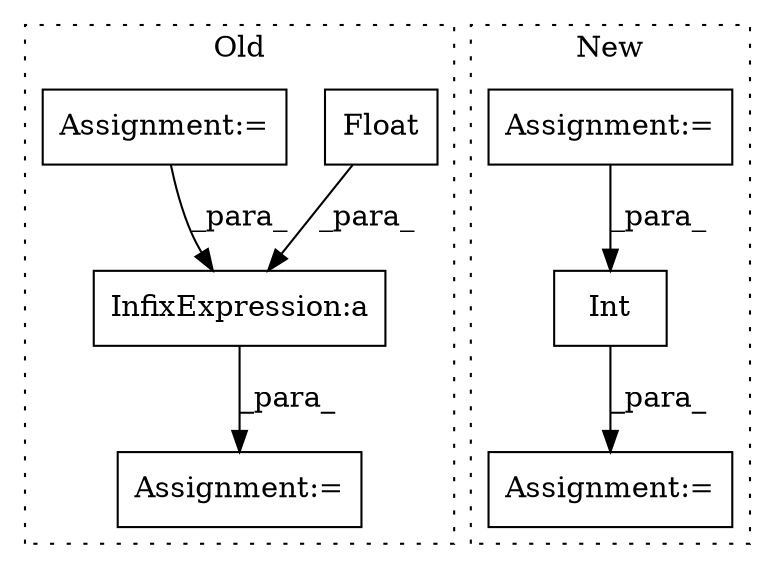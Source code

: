 digraph G {
subgraph cluster0 {
1 [label="Float" a="32" s="36212,36235" l="6,1" shape="box"];
4 [label="InfixExpression:a" a="27" s="36236" l="3" shape="box"];
6 [label="Assignment:=" a="7" s="36207" l="1" shape="box"];
7 [label="Assignment:=" a="7" s="36157" l="1" shape="box"];
label = "Old";
style="dotted";
}
subgraph cluster1 {
2 [label="Int" a="32" s="36058,36117" l="4,1" shape="box"];
3 [label="Assignment:=" a="7" s="36057" l="1" shape="box"];
5 [label="Assignment:=" a="7" s="35929" l="1" shape="box"];
label = "New";
style="dotted";
}
1 -> 4 [label="_para_"];
2 -> 3 [label="_para_"];
4 -> 6 [label="_para_"];
5 -> 2 [label="_para_"];
7 -> 4 [label="_para_"];
}